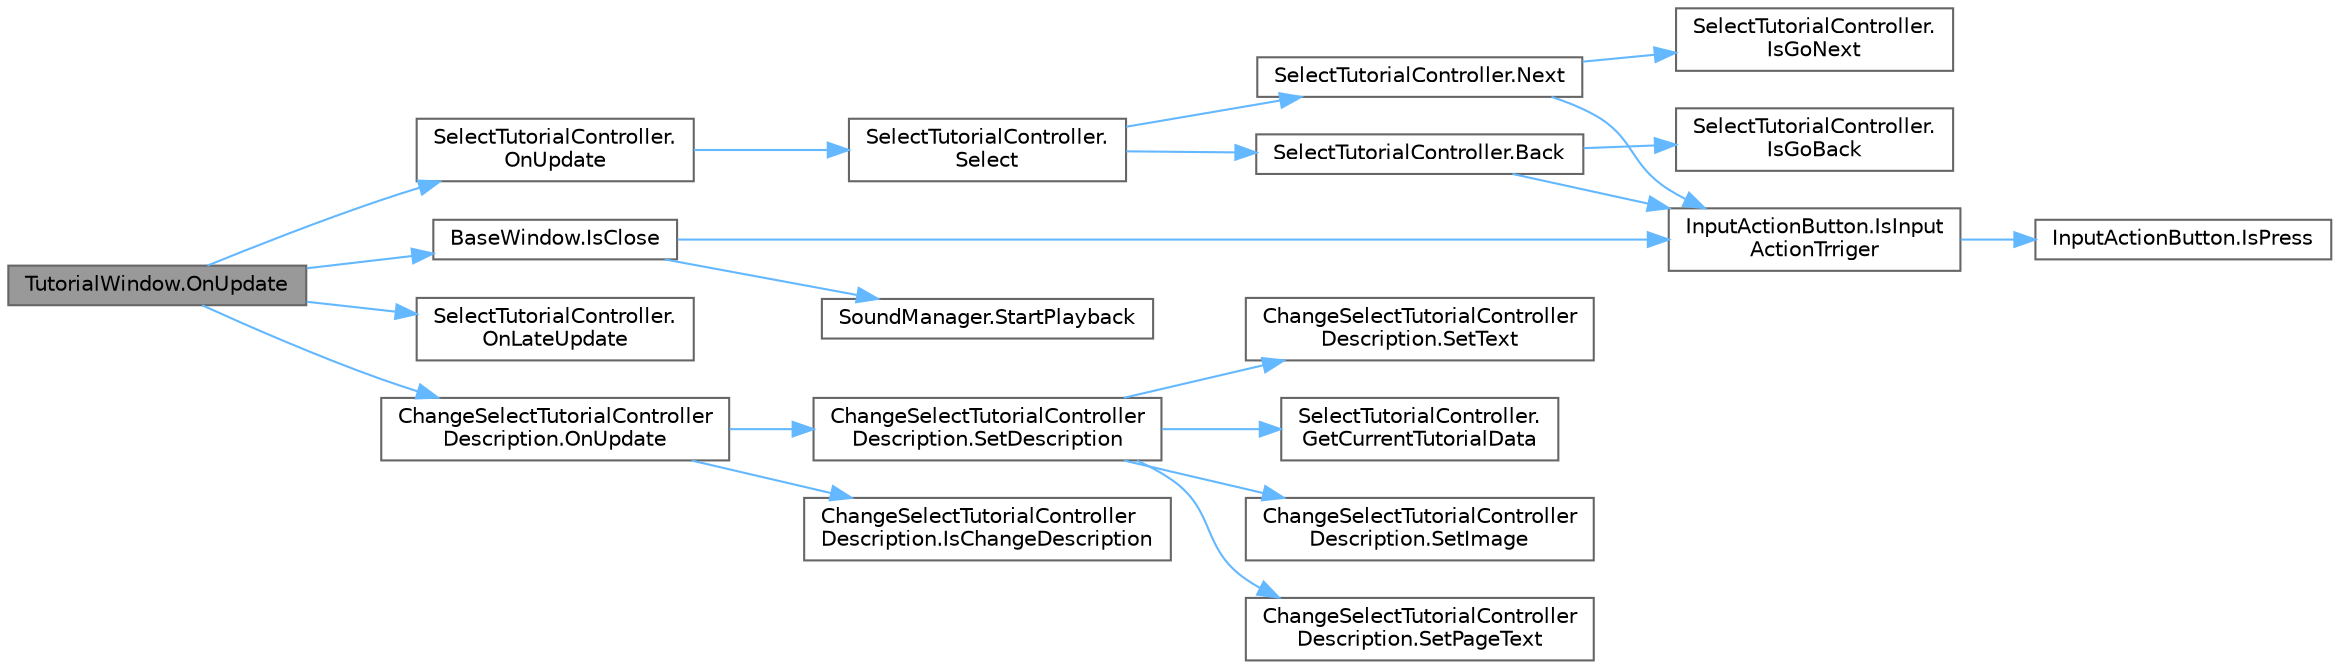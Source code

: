 digraph "TutorialWindow.OnUpdate"
{
 // LATEX_PDF_SIZE
  bgcolor="transparent";
  edge [fontname=Helvetica,fontsize=10,labelfontname=Helvetica,labelfontsize=10];
  node [fontname=Helvetica,fontsize=10,shape=box,height=0.2,width=0.4];
  rankdir="LR";
  Node1 [id="Node000001",label="TutorialWindow.OnUpdate",height=0.2,width=0.4,color="gray40", fillcolor="grey60", style="filled", fontcolor="black",tooltip=" "];
  Node1 -> Node2 [id="edge1_Node000001_Node000002",color="steelblue1",style="solid",tooltip=" "];
  Node2 [id="Node000002",label="BaseWindow.IsClose",height=0.2,width=0.4,color="grey40", fillcolor="white", style="filled",URL="$class_base_window.html#a963afa35622584163fdbe1b4a20790d4",tooltip=" "];
  Node2 -> Node3 [id="edge2_Node000002_Node000003",color="steelblue1",style="solid",tooltip=" "];
  Node3 [id="Node000003",label="InputActionButton.IsInput\lActionTrriger",height=0.2,width=0.4,color="grey40", fillcolor="white", style="filled",URL="$class_input_action_button.html#a847c561b8a3deeea260be80e698bd342",tooltip="ボタンを選択したかどうか"];
  Node3 -> Node4 [id="edge3_Node000003_Node000004",color="steelblue1",style="solid",tooltip=" "];
  Node4 [id="Node000004",label="InputActionButton.IsPress",height=0.2,width=0.4,color="grey40", fillcolor="white", style="filled",URL="$class_input_action_button.html#ab1c29386a568174cbcb4eaf2d498bb9c",tooltip=" "];
  Node2 -> Node5 [id="edge4_Node000002_Node000005",color="steelblue1",style="solid",tooltip=" "];
  Node5 [id="Node000005",label="SoundManager.StartPlayback",height=0.2,width=0.4,color="grey40", fillcolor="white", style="filled",URL="$class_sound_manager.html#a10bc60ca27342f6574923712ef9028c5",tooltip="2Dでのサウンド再生"];
  Node1 -> Node6 [id="edge5_Node000001_Node000006",color="steelblue1",style="solid",tooltip=" "];
  Node6 [id="Node000006",label="SelectTutorialController.\lOnLateUpdate",height=0.2,width=0.4,color="grey40", fillcolor="white", style="filled",URL="$class_select_tutorial_controller.html#a8f81eb3e6b7eb2f5711daa157f420b8e",tooltip="後実行処理"];
  Node1 -> Node7 [id="edge6_Node000001_Node000007",color="steelblue1",style="solid",tooltip=" "];
  Node7 [id="Node000007",label="ChangeSelectTutorialController\lDescription.OnUpdate",height=0.2,width=0.4,color="grey40", fillcolor="white", style="filled",URL="$class_change_select_tutorial_controller_description.html#a23d060d09ee04b43652f7af8bfda16a4",tooltip=" "];
  Node7 -> Node8 [id="edge7_Node000007_Node000008",color="steelblue1",style="solid",tooltip=" "];
  Node8 [id="Node000008",label="ChangeSelectTutorialController\lDescription.IsChangeDescription",height=0.2,width=0.4,color="grey40", fillcolor="white", style="filled",URL="$class_change_select_tutorial_controller_description.html#a575c26d64972f505e1258790675ff5a8",tooltip=" "];
  Node7 -> Node9 [id="edge8_Node000007_Node000009",color="steelblue1",style="solid",tooltip=" "];
  Node9 [id="Node000009",label="ChangeSelectTutorialController\lDescription.SetDescription",height=0.2,width=0.4,color="grey40", fillcolor="white", style="filled",URL="$class_change_select_tutorial_controller_description.html#a277d22ac5abe9256faf2ffe23544ba5d",tooltip=" "];
  Node9 -> Node10 [id="edge9_Node000009_Node000010",color="steelblue1",style="solid",tooltip=" "];
  Node10 [id="Node000010",label="SelectTutorialController.\lGetCurrentTutorialData",height=0.2,width=0.4,color="grey40", fillcolor="white", style="filled",URL="$class_select_tutorial_controller.html#a666b1e3080caadaae616ccff3300d908",tooltip="現在のチュートリアル情報を取得"];
  Node9 -> Node11 [id="edge10_Node000009_Node000011",color="steelblue1",style="solid",tooltip=" "];
  Node11 [id="Node000011",label="ChangeSelectTutorialController\lDescription.SetImage",height=0.2,width=0.4,color="grey40", fillcolor="white", style="filled",URL="$class_change_select_tutorial_controller_description.html#ae3703b76d3f6f9b9e5ea2912ea37dfce",tooltip=" "];
  Node9 -> Node12 [id="edge11_Node000009_Node000012",color="steelblue1",style="solid",tooltip=" "];
  Node12 [id="Node000012",label="ChangeSelectTutorialController\lDescription.SetPageText",height=0.2,width=0.4,color="grey40", fillcolor="white", style="filled",URL="$class_change_select_tutorial_controller_description.html#a0230ccdab34e3d94285565ed314598de",tooltip=" "];
  Node9 -> Node13 [id="edge12_Node000009_Node000013",color="steelblue1",style="solid",tooltip=" "];
  Node13 [id="Node000013",label="ChangeSelectTutorialController\lDescription.SetText",height=0.2,width=0.4,color="grey40", fillcolor="white", style="filled",URL="$class_change_select_tutorial_controller_description.html#aeb9463869c7ed572c4bf5845fabb859a",tooltip=" "];
  Node1 -> Node14 [id="edge13_Node000001_Node000014",color="steelblue1",style="solid",tooltip=" "];
  Node14 [id="Node000014",label="SelectTutorialController.\lOnUpdate",height=0.2,width=0.4,color="grey40", fillcolor="white", style="filled",URL="$class_select_tutorial_controller.html#ab9107be475a165eba4557e7af9458326",tooltip="実行処理"];
  Node14 -> Node15 [id="edge14_Node000014_Node000015",color="steelblue1",style="solid",tooltip=" "];
  Node15 [id="Node000015",label="SelectTutorialController.\lSelect",height=0.2,width=0.4,color="grey40", fillcolor="white", style="filled",URL="$class_select_tutorial_controller.html#a6ab22f77912a582869fcbc54d1d47764",tooltip=" "];
  Node15 -> Node16 [id="edge15_Node000015_Node000016",color="steelblue1",style="solid",tooltip=" "];
  Node16 [id="Node000016",label="SelectTutorialController.Back",height=0.2,width=0.4,color="grey40", fillcolor="white", style="filled",URL="$class_select_tutorial_controller.html#a6f7a26104a010f17e840b8261596ea8c",tooltip=" "];
  Node16 -> Node17 [id="edge16_Node000016_Node000017",color="steelblue1",style="solid",tooltip=" "];
  Node17 [id="Node000017",label="SelectTutorialController.\lIsGoBack",height=0.2,width=0.4,color="grey40", fillcolor="white", style="filled",URL="$class_select_tutorial_controller.html#a36eeb39e4faa1e364a741b0eac581718",tooltip=" "];
  Node16 -> Node3 [id="edge17_Node000016_Node000003",color="steelblue1",style="solid",tooltip=" "];
  Node15 -> Node18 [id="edge18_Node000015_Node000018",color="steelblue1",style="solid",tooltip=" "];
  Node18 [id="Node000018",label="SelectTutorialController.Next",height=0.2,width=0.4,color="grey40", fillcolor="white", style="filled",URL="$class_select_tutorial_controller.html#aa30948808b50f0d25c9c00a52787e45a",tooltip=" "];
  Node18 -> Node19 [id="edge19_Node000018_Node000019",color="steelblue1",style="solid",tooltip=" "];
  Node19 [id="Node000019",label="SelectTutorialController.\lIsGoNext",height=0.2,width=0.4,color="grey40", fillcolor="white", style="filled",URL="$class_select_tutorial_controller.html#a14602479ed648e5d9def94081b36c53f",tooltip=" "];
  Node18 -> Node3 [id="edge20_Node000018_Node000003",color="steelblue1",style="solid",tooltip=" "];
}
